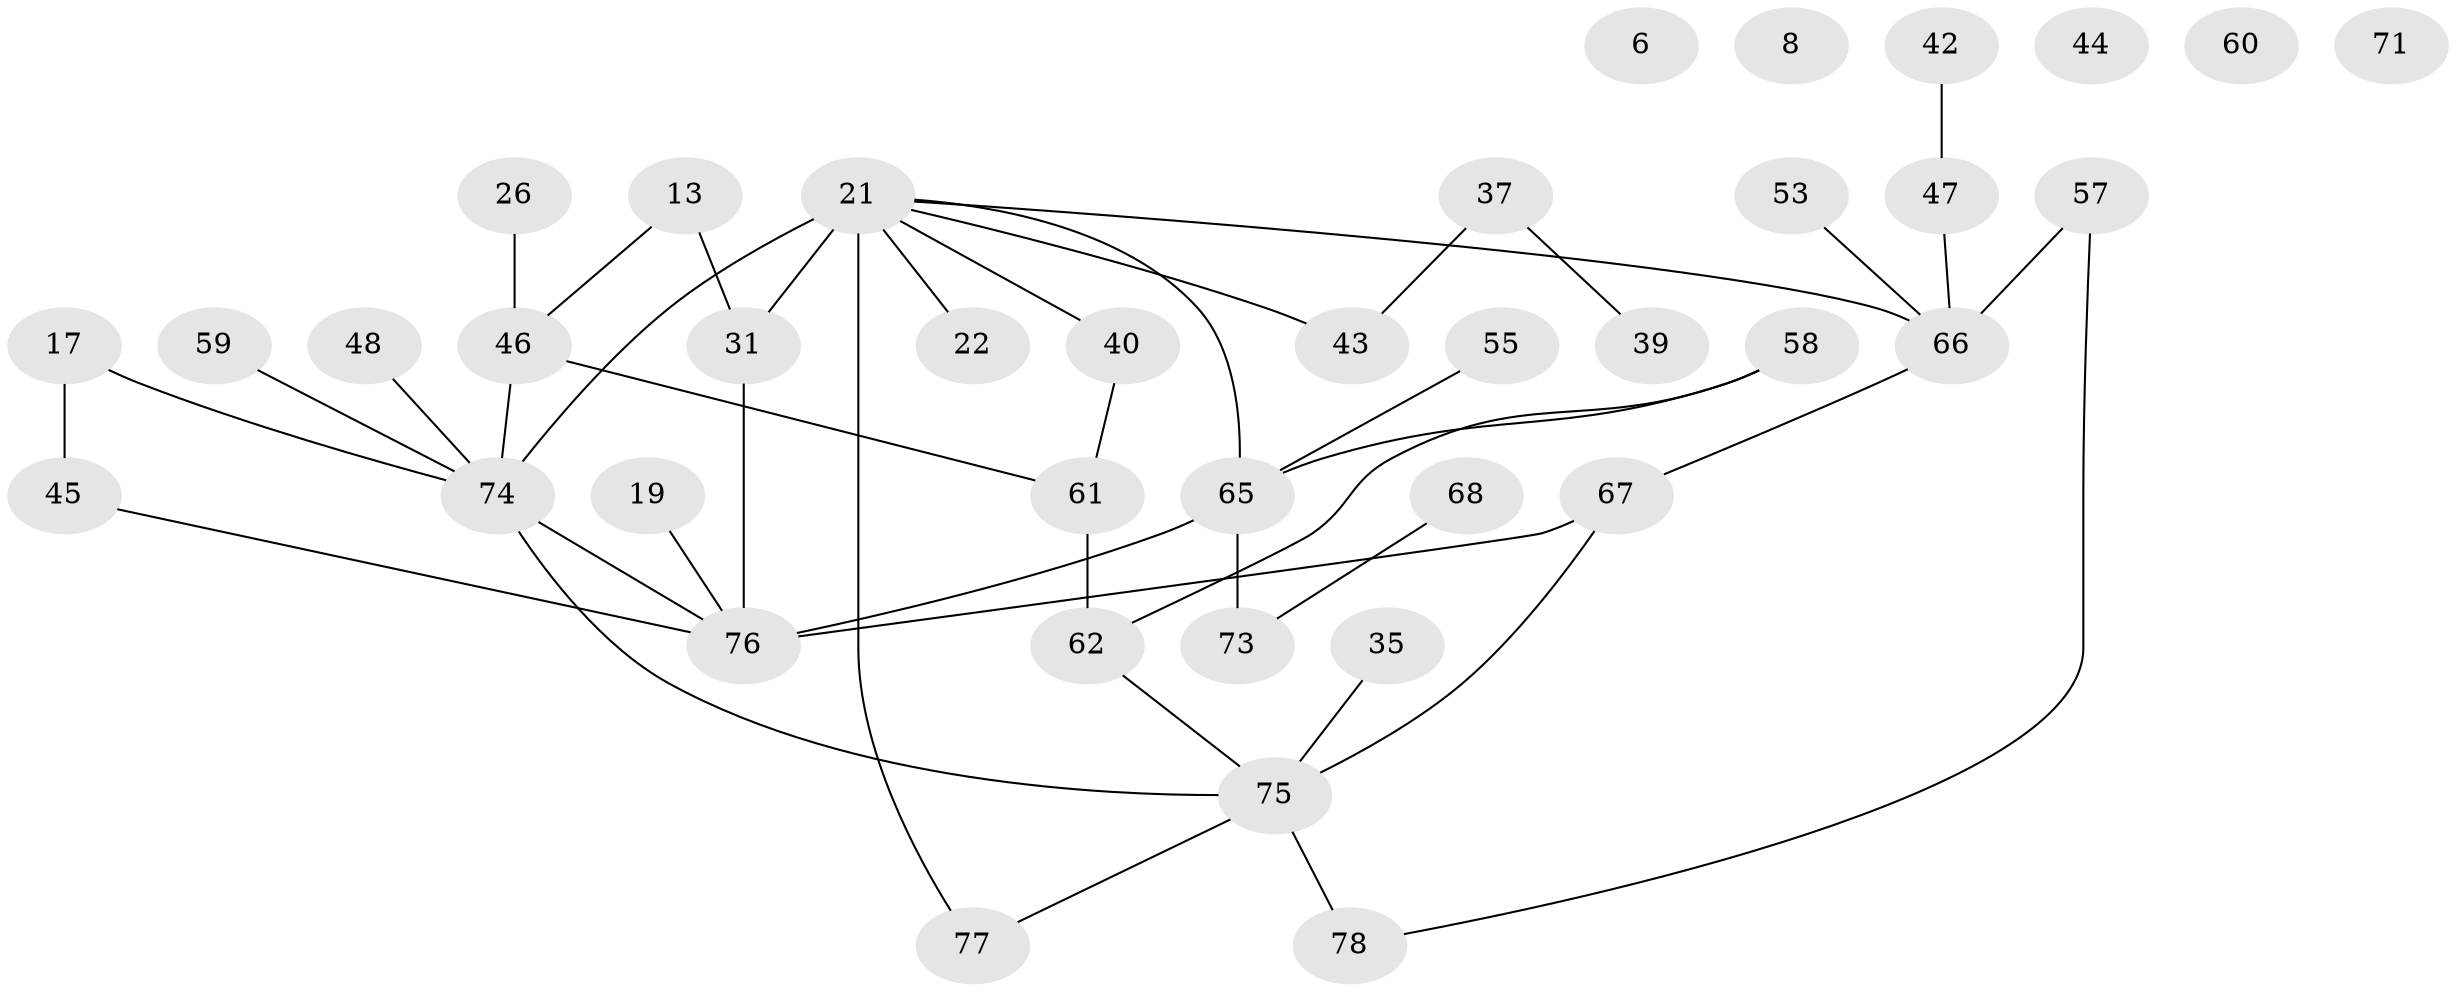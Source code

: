 // original degree distribution, {5: 0.0641025641025641, 2: 0.34615384615384615, 3: 0.15384615384615385, 0: 0.0641025641025641, 4: 0.1282051282051282, 1: 0.21794871794871795, 6: 0.02564102564102564}
// Generated by graph-tools (version 1.1) at 2025/42/03/04/25 21:42:37]
// undirected, 39 vertices, 44 edges
graph export_dot {
graph [start="1"]
  node [color=gray90,style=filled];
  6;
  8;
  13;
  17;
  19;
  21 [super="+1+7"];
  22;
  26;
  31 [super="+23"];
  35;
  37;
  39;
  40 [super="+5+33"];
  42;
  43;
  44;
  45 [super="+24"];
  46 [super="+9"];
  47;
  48;
  53;
  55;
  57;
  58 [super="+52"];
  59;
  60;
  61 [super="+38"];
  62;
  65 [super="+3+20+29+63"];
  66 [super="+56"];
  67 [super="+64"];
  68;
  71;
  73;
  74 [super="+70+69"];
  75 [super="+11+72"];
  76 [super="+2+50"];
  77;
  78;
  13 -- 31;
  13 -- 46;
  17 -- 45 [weight=2];
  17 -- 74 [weight=2];
  19 -- 76;
  21 -- 40;
  21 -- 74 [weight=3];
  21 -- 22;
  21 -- 43;
  21 -- 77;
  21 -- 31 [weight=2];
  21 -- 65;
  21 -- 66;
  26 -- 46;
  31 -- 76 [weight=2];
  35 -- 75;
  37 -- 39;
  37 -- 43;
  40 -- 61;
  42 -- 47;
  45 -- 76;
  46 -- 61;
  46 -- 74;
  47 -- 66;
  48 -- 74;
  53 -- 66;
  55 -- 65;
  57 -- 78;
  57 -- 66;
  58 -- 62;
  58 -- 65;
  59 -- 74;
  61 -- 62 [weight=2];
  62 -- 75;
  65 -- 73;
  65 -- 76;
  66 -- 67;
  67 -- 76;
  67 -- 75 [weight=2];
  68 -- 73;
  74 -- 75 [weight=2];
  74 -- 76;
  75 -- 77;
  75 -- 78;
}
